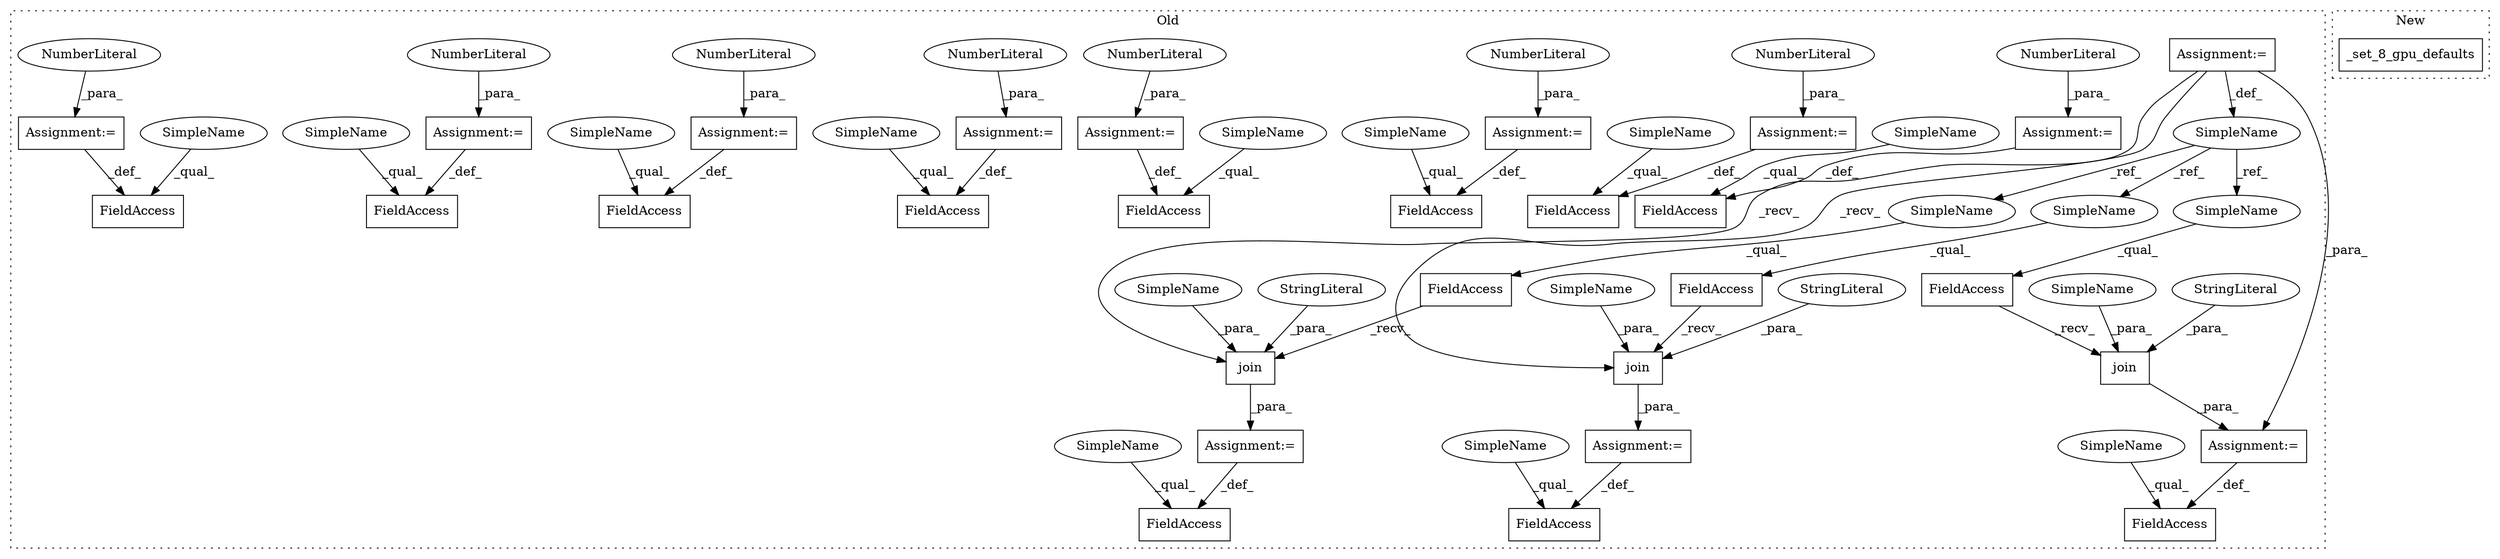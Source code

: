 digraph G {
subgraph cluster0 {
1 [label="join" a="32" s="11649,11704" l="5,1" shape="box"];
3 [label="FieldAccess" a="22" s="11616" l="24" shape="box"];
4 [label="FieldAccess" a="22" s="11429" l="21" shape="box"];
5 [label="FieldAccess" a="22" s="11496" l="11" shape="box"];
6 [label="FieldAccess" a="22" s="11798" l="26" shape="box"];
7 [label="FieldAccess" a="22" s="11399" l="16" shape="box"];
8 [label="FieldAccess" a="22" s="11641" l="7" shape="box"];
9 [label="SimpleName" a="42" s="11278" l="2" shape="ellipse"];
10 [label="FieldAccess" a="22" s="11735" l="7" shape="box"];
11 [label="FieldAccess" a="22" s="11518" l="11" shape="box"];
12 [label="FieldAccess" a="22" s="11350" l="14" shape="box"];
13 [label="FieldAccess" a="22" s="11539" l="13" shape="box"];
14 [label="FieldAccess" a="22" s="11464" l="19" shape="box"];
15 [label="FieldAccess" a="22" s="11711" l="23" shape="box"];
16 [label="FieldAccess" a="22" s="11825" l="7" shape="box"];
17 [label="FieldAccess" a="22" s="11372" l="18" shape="box"];
18 [label="join" a="32" s="11743,11791" l="5,1" shape="box"];
19 [label="Assignment:=" a="7" s="11278" l="2" shape="box"];
20 [label="join" a="32" s="11833,11884" l="5,1" shape="box"];
21 [label="StringLiteral" a="45" s="11868" l="16" shape="ellipse"];
22 [label="StringLiteral" a="45" s="11778" l="13" shape="ellipse"];
23 [label="Assignment:=" a="7" s="11824" l="1" shape="box"];
24 [label="Assignment:=" a="7" s="11640" l="1" shape="box"];
25 [label="StringLiteral" a="45" s="11684" l="20" shape="ellipse"];
26 [label="Assignment:=" a="7" s="11734" l="1" shape="box"];
27 [label="Assignment:=" a="7" s="11483" l="1" shape="box"];
28 [label="NumberLiteral" a="34" s="11484" l="6" shape="ellipse"];
29 [label="Assignment:=" a="7" s="11529" l="1" shape="box"];
30 [label="NumberLiteral" a="34" s="11530" l="3" shape="ellipse"];
31 [label="Assignment:=" a="7" s="11390" l="1" shape="box"];
32 [label="NumberLiteral" a="34" s="11391" l="2" shape="ellipse"];
33 [label="Assignment:=" a="7" s="11450" l="1" shape="box"];
34 [label="NumberLiteral" a="34" s="11451" l="7" shape="ellipse"];
35 [label="Assignment:=" a="7" s="11507" l="1" shape="box"];
36 [label="NumberLiteral" a="34" s="11508" l="4" shape="ellipse"];
37 [label="Assignment:=" a="7" s="11364" l="1" shape="box"];
38 [label="NumberLiteral" a="34" s="11365" l="1" shape="ellipse"];
39 [label="Assignment:=" a="7" s="11552" l="1" shape="box"];
40 [label="NumberLiteral" a="34" s="11553" l="6" shape="ellipse"];
41 [label="Assignment:=" a="7" s="11415" l="1" shape="box"];
42 [label="NumberLiteral" a="34" s="11416" l="7" shape="ellipse"];
43 [label="SimpleName" a="42" s="11654" l="29" shape="ellipse"];
44 [label="SimpleName" a="42" s="11838" l="29" shape="ellipse"];
45 [label="SimpleName" a="42" s="11748" l="29" shape="ellipse"];
46 [label="SimpleName" a="42" s="11825" l="2" shape="ellipse"];
47 [label="SimpleName" a="42" s="11735" l="2" shape="ellipse"];
48 [label="SimpleName" a="42" s="11641" l="2" shape="ellipse"];
49 [label="SimpleName" a="42" s="11616" l="5" shape="ellipse"];
50 [label="SimpleName" a="42" s="11372" l="5" shape="ellipse"];
51 [label="SimpleName" a="42" s="11429" l="5" shape="ellipse"];
52 [label="SimpleName" a="42" s="11518" l="5" shape="ellipse"];
53 [label="SimpleName" a="42" s="11711" l="5" shape="ellipse"];
54 [label="SimpleName" a="42" s="11464" l="5" shape="ellipse"];
55 [label="SimpleName" a="42" s="11798" l="5" shape="ellipse"];
56 [label="SimpleName" a="42" s="11350" l="5" shape="ellipse"];
57 [label="SimpleName" a="42" s="11399" l="5" shape="ellipse"];
58 [label="SimpleName" a="42" s="11539" l="5" shape="ellipse"];
59 [label="SimpleName" a="42" s="11496" l="5" shape="ellipse"];
label = "Old";
style="dotted";
}
subgraph cluster1 {
2 [label="_set_8_gpu_defaults" a="32" s="10954" l="21" shape="box"];
label = "New";
style="dotted";
}
1 -> 24 [label="_para_"];
8 -> 1 [label="_recv_"];
9 -> 46 [label="_ref_"];
9 -> 48 [label="_ref_"];
9 -> 47 [label="_ref_"];
10 -> 18 [label="_recv_"];
16 -> 20 [label="_recv_"];
18 -> 26 [label="_para_"];
19 -> 24 [label="_para_"];
19 -> 20 [label="_recv_"];
19 -> 9 [label="_def_"];
19 -> 18 [label="_recv_"];
20 -> 23 [label="_para_"];
21 -> 20 [label="_para_"];
22 -> 18 [label="_para_"];
23 -> 6 [label="_def_"];
24 -> 3 [label="_def_"];
25 -> 1 [label="_para_"];
26 -> 15 [label="_def_"];
27 -> 14 [label="_def_"];
28 -> 27 [label="_para_"];
29 -> 11 [label="_def_"];
30 -> 29 [label="_para_"];
31 -> 17 [label="_def_"];
32 -> 31 [label="_para_"];
33 -> 4 [label="_def_"];
34 -> 33 [label="_para_"];
35 -> 5 [label="_def_"];
36 -> 35 [label="_para_"];
37 -> 12 [label="_def_"];
38 -> 37 [label="_para_"];
39 -> 13 [label="_def_"];
40 -> 39 [label="_para_"];
41 -> 7 [label="_def_"];
42 -> 41 [label="_para_"];
43 -> 1 [label="_para_"];
44 -> 20 [label="_para_"];
45 -> 18 [label="_para_"];
46 -> 16 [label="_qual_"];
47 -> 10 [label="_qual_"];
48 -> 8 [label="_qual_"];
49 -> 3 [label="_qual_"];
50 -> 17 [label="_qual_"];
51 -> 4 [label="_qual_"];
52 -> 11 [label="_qual_"];
53 -> 15 [label="_qual_"];
54 -> 14 [label="_qual_"];
55 -> 6 [label="_qual_"];
56 -> 12 [label="_qual_"];
57 -> 7 [label="_qual_"];
58 -> 13 [label="_qual_"];
59 -> 5 [label="_qual_"];
}
